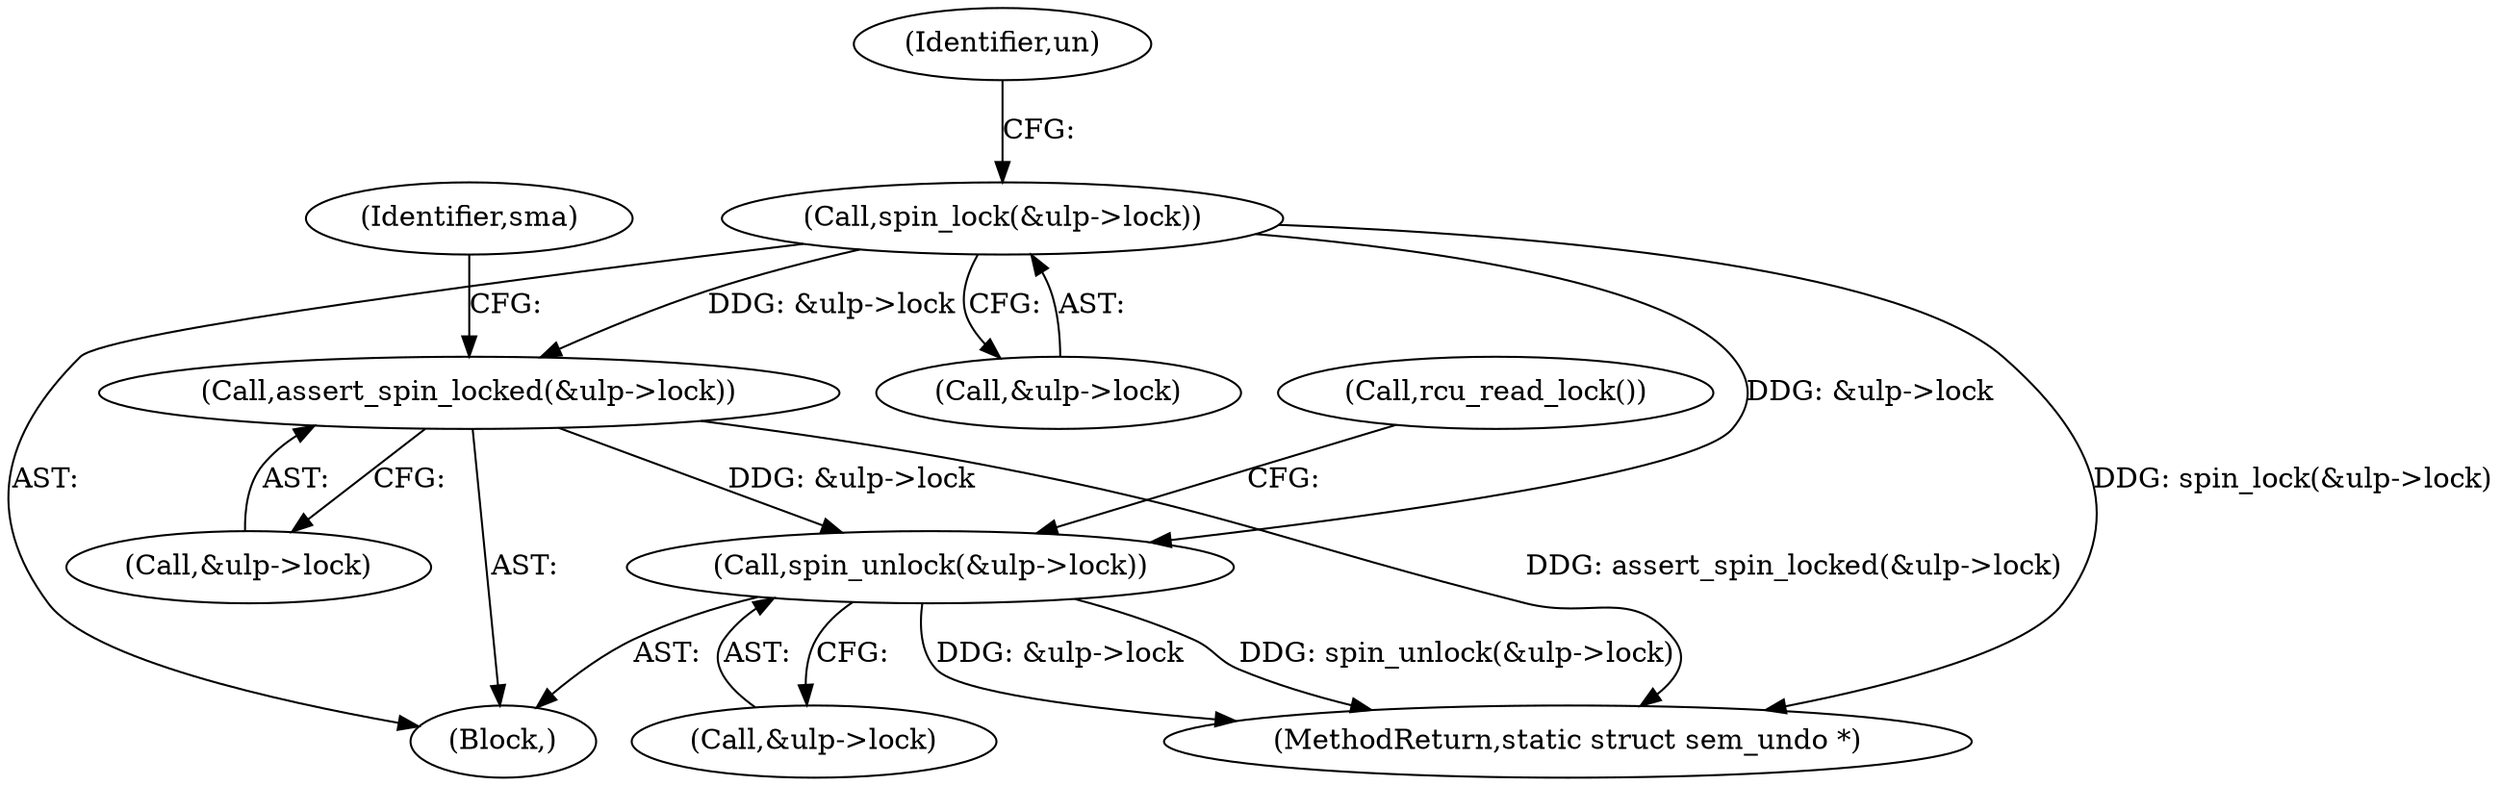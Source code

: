 digraph "0_linux_6062a8dc0517bce23e3c2f7d2fea5e22411269a3_2@pointer" {
"1000245" [label="(Call,spin_unlock(&ulp->lock))"];
"1000232" [label="(Call,assert_spin_locked(&ulp->lock))"];
"1000212" [label="(Call,spin_lock(&ulp->lock))"];
"1000233" [label="(Call,&ulp->lock)"];
"1000258" [label="(MethodReturn,static struct sem_undo *)"];
"1000241" [label="(Identifier,sma)"];
"1000246" [label="(Call,&ulp->lock)"];
"1000245" [label="(Call,spin_unlock(&ulp->lock))"];
"1000109" [label="(Block,)"];
"1000212" [label="(Call,spin_lock(&ulp->lock))"];
"1000213" [label="(Call,&ulp->lock)"];
"1000250" [label="(Call,rcu_read_lock())"];
"1000218" [label="(Identifier,un)"];
"1000232" [label="(Call,assert_spin_locked(&ulp->lock))"];
"1000245" -> "1000109"  [label="AST: "];
"1000245" -> "1000246"  [label="CFG: "];
"1000246" -> "1000245"  [label="AST: "];
"1000250" -> "1000245"  [label="CFG: "];
"1000245" -> "1000258"  [label="DDG: spin_unlock(&ulp->lock)"];
"1000245" -> "1000258"  [label="DDG: &ulp->lock"];
"1000232" -> "1000245"  [label="DDG: &ulp->lock"];
"1000212" -> "1000245"  [label="DDG: &ulp->lock"];
"1000232" -> "1000109"  [label="AST: "];
"1000232" -> "1000233"  [label="CFG: "];
"1000233" -> "1000232"  [label="AST: "];
"1000241" -> "1000232"  [label="CFG: "];
"1000232" -> "1000258"  [label="DDG: assert_spin_locked(&ulp->lock)"];
"1000212" -> "1000232"  [label="DDG: &ulp->lock"];
"1000212" -> "1000109"  [label="AST: "];
"1000212" -> "1000213"  [label="CFG: "];
"1000213" -> "1000212"  [label="AST: "];
"1000218" -> "1000212"  [label="CFG: "];
"1000212" -> "1000258"  [label="DDG: spin_lock(&ulp->lock)"];
}
